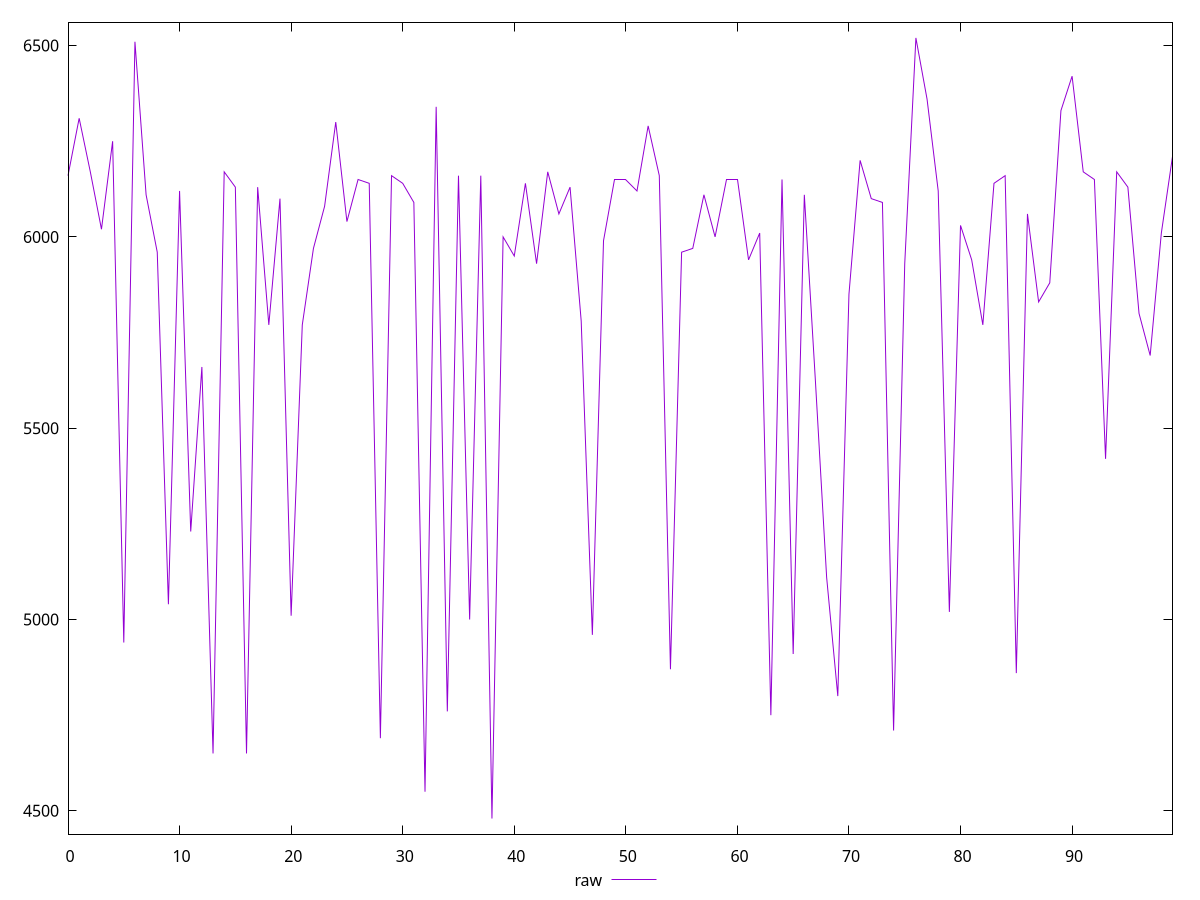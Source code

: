 reset

$raw <<EOF
0 6160
1 6310
2 6170
3 6020
4 6250
5 4940
6 6510
7 6110
8 5960
9 5040
10 6120
11 5230
12 5660
13 4650
14 6170
15 6130
16 4650
17 6130
18 5770
19 6100
20 5010
21 5770
22 5970
23 6080
24 6300
25 6040
26 6150
27 6140
28 4690
29 6160
30 6140
31 6090
32 4550
33 6340
34 4760
35 6160
36 5000
37 6160
38 4480
39 6000
40 5950
41 6140
42 5930
43 6170
44 6060
45 6130
46 5780
47 4960
48 5990
49 6150
50 6150
51 6120
52 6290
53 6160
54 4870
55 5960
56 5970
57 6110
58 6000
59 6150
60 6150
61 5940
62 6010
63 4750
64 6150
65 4910
66 6110
67 5620
68 5110
69 4800
70 5850
71 6200
72 6100
73 6090
74 4710
75 5930
76 6520
77 6360
78 6120
79 5020
80 6030
81 5940
82 5770
83 6140
84 6160
85 4860
86 6060
87 5830
88 5880
89 6330
90 6420
91 6170
92 6150
93 5420
94 6170
95 6130
96 5800
97 5690
98 6010
99 6210
EOF

set key outside below
set xrange [0:99]
set yrange [4439.2:6560.8]
set trange [4439.2:6560.8]
set terminal svg size 640, 500 enhanced background rgb 'white'
set output "reports/report_00027_2021-02-24T12-40-31.850Z/uses-text-compression/samples/music/raw/values.svg"

plot $raw title "raw" with line

reset
